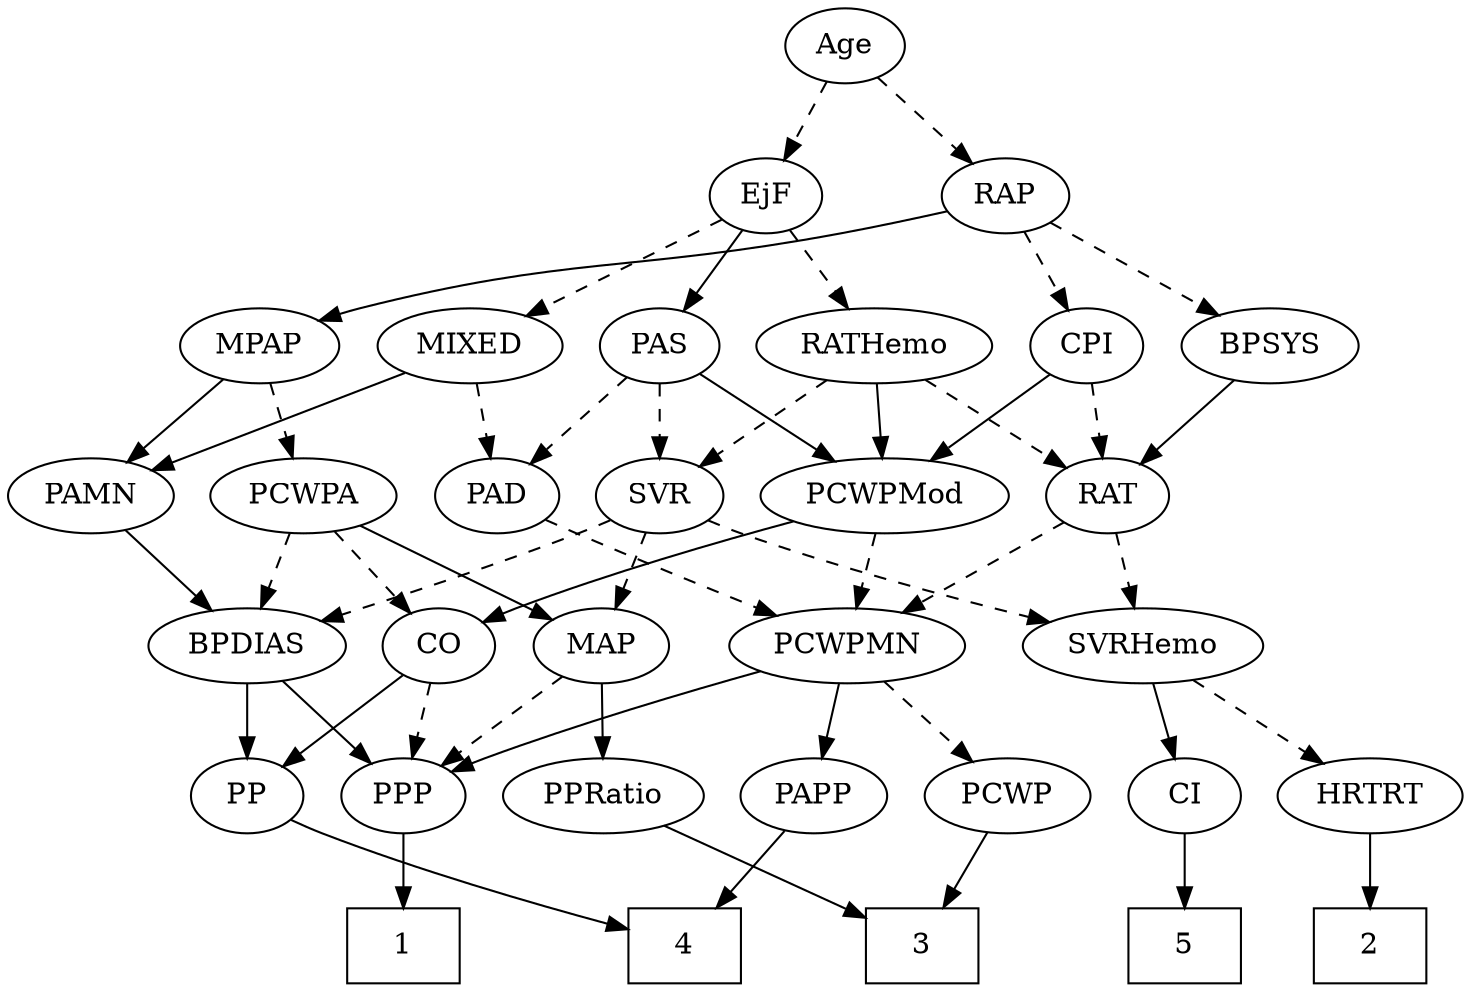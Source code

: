 strict digraph {
	graph [bb="0,0,648.04,468"];
	node [label="\N"];
	1	[height=0.5,
		pos="184.4,18",
		shape=box,
		width=0.75];
	2	[height=0.5,
		pos="608.4,18",
		shape=box,
		width=0.75];
	3	[height=0.5,
		pos="411.4,18",
		shape=box,
		width=0.75];
	4	[height=0.5,
		pos="307.4,18",
		shape=box,
		width=0.75];
	5	[height=0.5,
		pos="523.4,18",
		shape=box,
		width=0.75];
	Age	[height=0.5,
		pos="378.4,450",
		width=0.75];
	EjF	[height=0.5,
		pos="342.4,378",
		width=0.75];
	Age -> EjF	[pos="e,350.7,395.15 370.05,432.76 365.69,424.28 360.25,413.71 355.36,404.2",
		style=dashed];
	RAP	[height=0.5,
		pos="449.4,378",
		width=0.77632];
	Age -> RAP	[pos="e,434.7,393.49 393.11,434.5 403.01,424.73 416.24,411.69 427.39,400.7",
		style=dashed];
	MIXED	[height=0.5,
		pos="210.4,306",
		width=1.1193];
	EjF -> MIXED	[pos="e,235.38,320.25 321.77,366.06 301.07,355.08 268.82,337.98 244.34,325",
		style=dashed];
	PAS	[height=0.5,
		pos="295.4,306",
		width=0.75];
	EjF -> PAS	[pos="e,306.02,322.82 331.73,361.12 325.84,352.34 318.4,341.26 311.79,331.42",
		style=solid];
	RATHemo	[height=0.5,
		pos="389.4,306",
		width=1.3721];
	EjF -> RATHemo	[pos="e,378.12,323.8 353.06,361.12 358.78,352.59 365.97,341.89 372.44,332.25",
		style=dashed];
	MPAP	[height=0.5,
		pos="117.4,306",
		width=0.97491];
	RAP -> MPAP	[pos="e,143.63,318.14 423.86,370.42 410.39,367.07 393.55,363.07 378.4,360 282.58,340.61 255.71,349.75 161.4,324 158.75,323.28 156.04,322.45 \
153.33,321.56",
		style=solid];
	BPSYS	[height=0.5,
		pos="566.4,306",
		width=1.0471];
	RAP -> BPSYS	[pos="e,543.64,320.61 469.24,365.13 487.19,354.39 513.92,338.4 534.8,325.9",
		style=dashed];
	CPI	[height=0.5,
		pos="483.4,306",
		width=0.75];
	RAP -> CPI	[pos="e,475.4,323.47 457.45,360.41 461.48,352.13 466.43,341.92 470.93,332.66",
		style=dashed];
	PAD	[height=0.5,
		pos="220.4,234",
		width=0.79437];
	MIXED -> PAD	[pos="e,217.95,252.1 212.87,287.7 213.97,279.98 215.29,270.71 216.52,262.11",
		style=dashed];
	PAMN	[height=0.5,
		pos="36.397,234",
		width=1.011];
	MIXED -> PAMN	[pos="e,63.891,246.06 181.27,293.28 151.64,281.36 105.61,262.84 73.407,249.89",
		style=solid];
	MPAP -> PAMN	[pos="e,53.829,250.07 100.22,290.15 89.019,280.48 74.21,267.68 61.676,256.85",
		style=solid];
	PCWPA	[height=0.5,
		pos="132.4,234",
		width=1.1555];
	MPAP -> PCWPA	[pos="e,128.69,252.28 121.03,288.05 122.7,280.26 124.72,270.82 126.59,262.08",
		style=dashed];
	RAT	[height=0.5,
		pos="490.4,234",
		width=0.75827];
	BPSYS -> RAT	[pos="e,505.56,248.97 549.91,289.81 539.09,279.85 524.81,266.7 512.95,255.77",
		style=solid];
	PCWPMN	[height=0.5,
		pos="378.4,162",
		width=1.3902];
	PAD -> PCWPMN	[pos="e,347.8,176.47 243.3,222.73 248.27,220.51 253.51,218.17 258.4,216 285.1,204.13 315.19,190.84 338.55,180.54",
		style=dashed];
	CO	[height=0.5,
		pos="193.4,162",
		width=0.75];
	PP	[height=0.5,
		pos="112.4,90",
		width=0.75];
	CO -> PP	[pos="e,128.37,104.8 177.39,147.17 165.63,137.01 149.46,123.03 136.19,111.56",
		style=solid];
	PPP	[height=0.5,
		pos="184.4,90",
		width=0.75];
	CO -> PPP	[pos="e,186.62,108.28 191.22,144.05 190.23,136.35 189.03,127.03 187.92,118.36",
		style=dashed];
	PAS -> PAD	[pos="e,235.81,249.38 280.22,290.83 269.62,280.94 255.27,267.55 243.28,256.36",
		style=dashed];
	SVR	[height=0.5,
		pos="295.4,234",
		width=0.77632];
	PAS -> SVR	[pos="e,295.4,252.1 295.4,287.7 295.4,279.98 295.4,270.71 295.4,262.11",
		style=dashed];
	PCWPMod	[height=0.5,
		pos="393.4,234",
		width=1.4443];
	PAS -> PCWPMod	[pos="e,371.77,250.45 313.37,292.16 327.39,282.14 347.17,268.02 363.56,256.31",
		style=solid];
	BPDIAS	[height=0.5,
		pos="106.4,162",
		width=1.1735];
	PAMN -> BPDIAS	[pos="e,90.42,178.98 51.932,217.46 61.137,208.26 72.976,196.42 83.263,186.13",
		style=solid];
	RATHemo -> RAT	[pos="e,472.24,247.59 411.31,289.81 426.68,279.16 447.32,264.85 463.66,253.53",
		style=dashed];
	RATHemo -> SVR	[pos="e,313.04,248.14 368.54,289.46 354.61,279.09 336.19,265.38 321.33,254.31",
		style=dashed];
	RATHemo -> PCWPMod	[pos="e,392.42,252.1 390.39,287.7 390.83,279.98 391.36,270.71 391.85,262.11",
		style=solid];
	CPI -> RAT	[pos="e,488.69,252.1 485.13,287.7 485.9,279.98 486.83,270.71 487.69,262.11",
		style=dashed];
	CPI -> PCWPMod	[pos="e,413.72,250.8 466.47,291.83 453.95,282.1 436.62,268.62 421.97,257.22",
		style=solid];
	RAT -> PCWPMN	[pos="e,402.47,178.04 471.14,220.97 454.66,210.66 430.56,195.6 411.06,183.41",
		style=dashed];
	SVRHemo	[height=0.5,
		pos="505.4,162",
		width=1.3902];
	RAT -> SVRHemo	[pos="e,501.69,180.28 494.03,216.05 495.7,208.26 497.72,198.82 499.59,190.08",
		style=dashed];
	SVR -> SVRHemo	[pos="e,466.42,173.33 317.1,222.44 322.08,220.19 327.38,217.91 332.4,216 373.54,200.33 421.49,185.93 456.46,176.11",
		style=dashed];
	SVR -> BPDIAS	[pos="e,138.54,173.81 273.63,222.58 268.67,220.32 263.38,218.01 258.4,216 238.11,207.82 185.81,189.84 148.23,177.09",
		style=dashed];
	MAP	[height=0.5,
		pos="269.4,162",
		width=0.84854];
	SVR -> MAP	[pos="e,275.69,179.96 289.24,216.41 286.24,208.34 282.56,198.43 279.19,189.35",
		style=dashed];
	PCWPMod -> CO	[pos="e,214.52,173.53 354.46,221.96 320.92,212.08 271.41,196.63 229.4,180 227.57,179.28 225.7,178.5 223.82,177.7",
		style=solid];
	PCWPMod -> PCWPMN	[pos="e,382.06,180.1 389.69,215.7 388.04,207.98 386.05,198.71 384.21,190.11",
		style=dashed];
	PCWPA -> CO	[pos="e,180.16,178.19 146.54,216.76 154.54,207.59 164.67,195.96 173.46,185.88",
		style=dashed];
	PCWPA -> BPDIAS	[pos="e,112.81,180.28 126.1,216.05 123.18,208.18 119.63,198.62 116.35,189.79",
		style=dashed];
	PCWPA -> MAP	[pos="e,246.92,174.48 158.17,219.83 180.75,208.3 213.64,191.49 237.8,179.14",
		style=solid];
	PCWPMN -> PPP	[pos="e,205.53,101.49 341.24,149.89 308.93,139.92 261.06,124.36 220.4,108 218.57,107.26 216.7,106.48 214.83,105.67",
		style=solid];
	PCWP	[height=0.5,
		pos="443.4,90",
		width=0.97491];
	PCWPMN -> PCWP	[pos="e,428.85,106.67 393.47,144.76 401.96,135.62 412.7,124.06 422.04,114",
		style=dashed];
	PAPP	[height=0.5,
		pos="358.4,90",
		width=0.88464];
	PCWPMN -> PAPP	[pos="e,363.33,108.28 373.56,144.05 371.33,136.26 368.63,126.82 366.13,118.08",
		style=solid];
	CI	[height=0.5,
		pos="523.4,90",
		width=0.75];
	SVRHemo -> CI	[pos="e,519.08,107.79 509.75,144.05 511.79,136.14 514.26,126.54 516.53,117.69",
		style=solid];
	HRTRT	[height=0.5,
		pos="608.4,90",
		width=1.1013];
	SVRHemo -> HRTRT	[pos="e,587.15,105.44 527.75,145.81 542.62,135.7 562.34,122.3 578.55,111.28",
		style=dashed];
	BPDIAS -> PP	[pos="e,110.93,108.1 107.88,143.7 108.54,135.98 109.34,126.71 110.07,118.11",
		style=solid];
	BPDIAS -> PPP	[pos="e,168.98,104.83 123.71,145.46 134.83,135.49 149.39,122.41 161.47,111.58",
		style=solid];
	MAP -> PPP	[pos="e,200.71,104.43 252.2,146.83 239.62,136.48 222.41,122.31 208.47,110.83",
		style=dashed];
	PPRatio	[height=0.5,
		pos="269.4,90",
		width=1.1013];
	MAP -> PPRatio	[pos="e,269.4,108.1 269.4,143.7 269.4,135.98 269.4,126.71 269.4,118.11",
		style=solid];
	PP -> 4	[pos="e,280.32,26.945 133.53,78.506 138.37,76.248 143.52,73.956 148.4,72 189.46,55.53 237.83,39.928 270.35,29.973",
		style=solid];
	PPP -> 1	[pos="e,184.4,36.104 184.4,71.697 184.4,63.983 184.4,54.712 184.4,46.112",
		style=solid];
	PPRatio -> 3	[pos="e,384.07,32.473 295.44,76.161 317.73,65.171 350.07,49.23 374.94,36.973",
		style=solid];
	PCWP -> 3	[pos="e,419.37,36.447 435.81,72.411 432.18,64.454 427.73,54.722 423.63,45.756",
		style=solid];
	CI -> 5	[pos="e,523.4,36.104 523.4,71.697 523.4,63.983 523.4,54.712 523.4,46.112",
		style=solid];
	PAPP -> 4	[pos="e,320,36.292 346.82,73.116 340.64,64.63 332.88,53.981 325.89,44.38",
		style=solid];
	HRTRT -> 2	[pos="e,608.4,36.104 608.4,71.697 608.4,63.983 608.4,54.712 608.4,46.112",
		style=solid];
}
